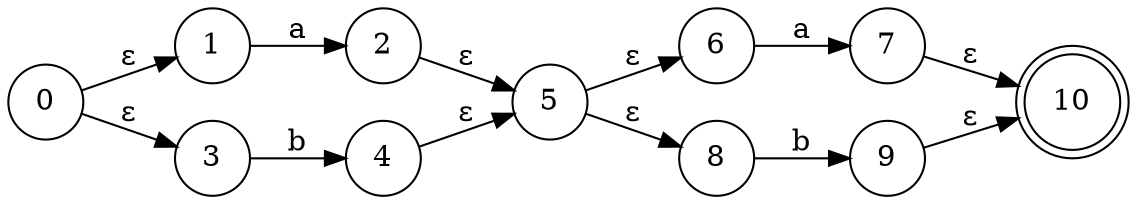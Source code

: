 // resultado
digraph AFN {
	graph [rankdir=LR]
	1125992663360 [label=0 shape=circle]
	1125992663216 [label=1 shape=circle]
	1125992664560 [label=2 shape=circle]
	1125992665520 [label=3 shape=circle]
	1125992667440 [label=4 shape=circle]
	1125992663648 [label=5 shape=circle]
	1125992668976 [label=10 shape=doublecircle]
	1125992668112 [label=6 shape=circle]
	1125992668208 [label=7 shape=circle]
	1125992668592 [label=8 shape=circle]
	1125992668688 [label=9 shape=circle]
	1125992663360 -> 1125992663216 [label="ε"]
	1125992663360 -> 1125992665520 [label="ε"]
	1125992663216 -> 1125992664560 [label=a]
	1125992664560 -> 1125992663648 [label="ε"]
	1125992665520 -> 1125992667440 [label=b]
	1125992667440 -> 1125992663648 [label="ε"]
	1125992663648 -> 1125992668112 [label="ε"]
	1125992663648 -> 1125992668592 [label="ε"]
	1125992668112 -> 1125992668208 [label=a]
	1125992668208 -> 1125992668976 [label="ε"]
	1125992668592 -> 1125992668688 [label=b]
	1125992668688 -> 1125992668976 [label="ε"]
}
